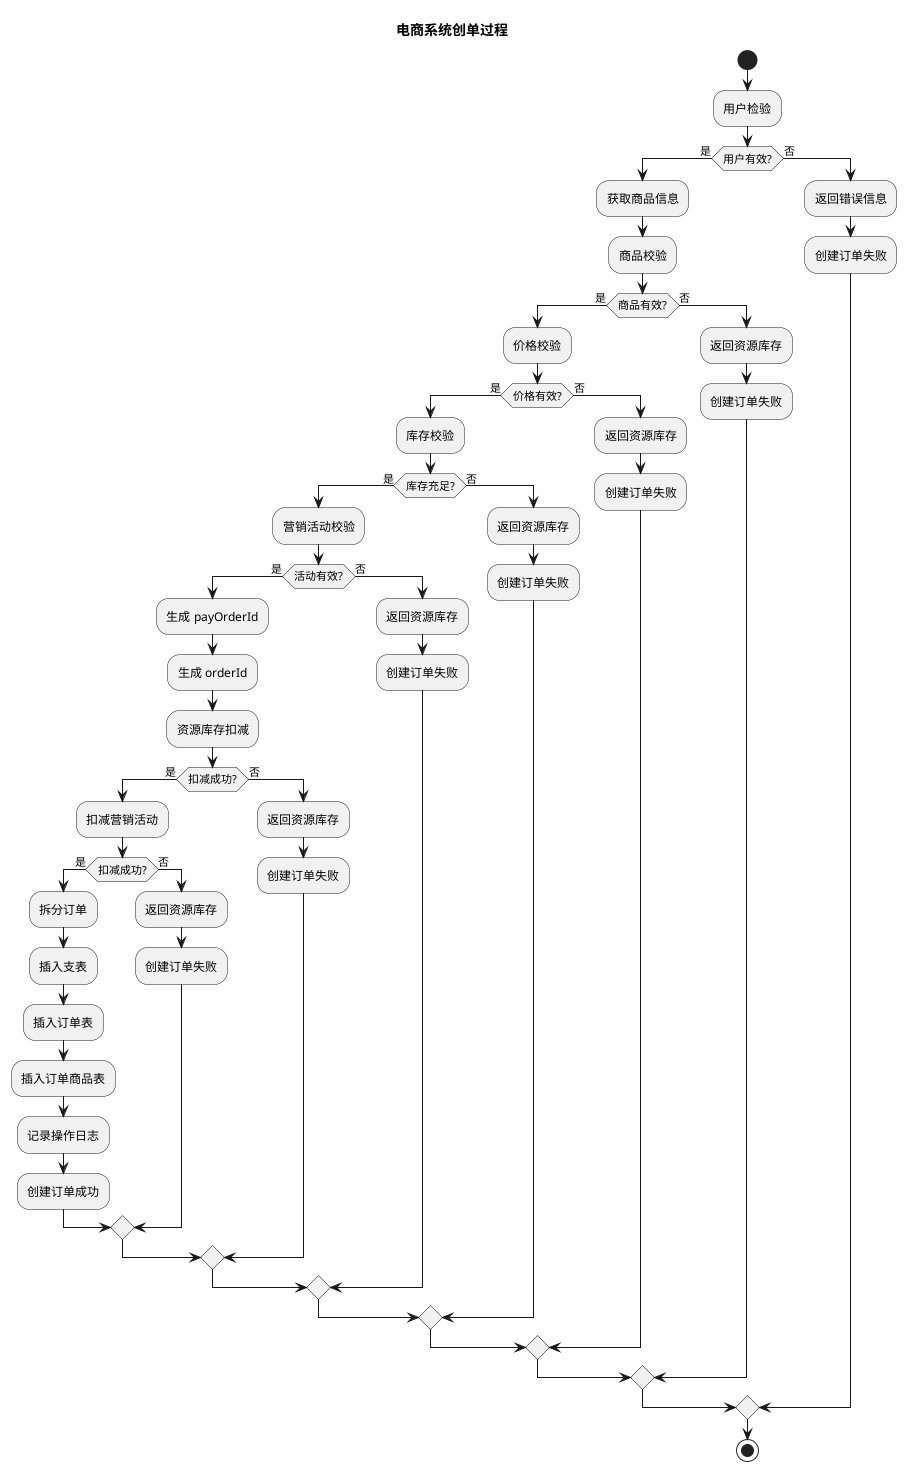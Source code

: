 @startuml
title 电商系统创单过程

start

:用户检验;
if (用户有效?) then (是)
    :获取商品信息;
    :商品校验;
    if (商品有效?) then (是)
        :价格校验;
        if (价格有效?) then (是)
            :库存校验;
            if (库存充足?) then (是)
                :营销活动校验;
                if (活动有效?) then (是)
                    :生成 payOrderId;
                    :生成 orderId;
                    :资源库存扣减;
                    if (扣减成功?) then (是)
                        :扣减营销活动;
                        if (扣减成功?) then (是)
                            :拆分订单;
                            :插入支表;
                            :插入订单表;
                            :插入订单商品表;
                            :记录操作日志;
                            :创建订单成功;
                        else (否)
                            :返回资源库存;
                            :创建订单失败;
                        endif
                    else (否)
                        :返回资源库存;
                        :创建订单失败;
                    endif
                else (否)
                    :返回资源库存;
                    :创建订单失败;
                endif
            else (否)
                :返回资源库存;
                :创建订单失败;
            endif
        else (否)
            :返回资源库存;
            :创建订单失败;
        endif
    else (否)
        :返回资源库存;
        :创建订单失败;
    endif
else (否)
    :返回错误信息;
    :创建订单失败;
endif

stop
@enduml